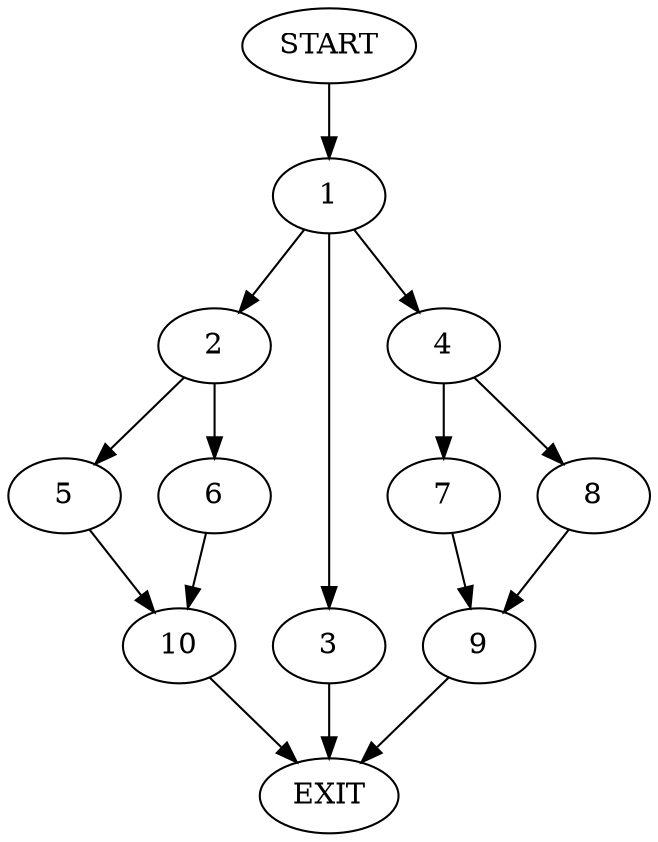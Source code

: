 digraph {
0 [label="START"]
11 [label="EXIT"]
0 -> 1
1 -> 2
1 -> 3
1 -> 4
2 -> 5
2 -> 6
3 -> 11
4 -> 7
4 -> 8
8 -> 9
7 -> 9
9 -> 11
6 -> 10
5 -> 10
10 -> 11
}
